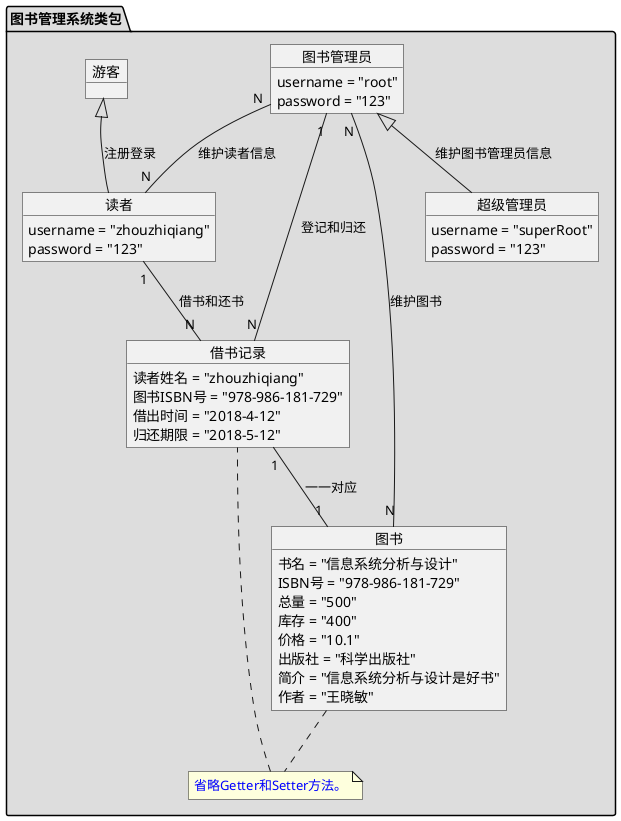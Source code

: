 @startuml

package "图书管理系统类包" #DDDDDD {
  
	object 图书管理员 {
		 username = "root"
		 password = "123"
	}
	object 超级管理员 {
		 username = "superRoot"
		 password = "123"
	}
	
	
	object 读者 {
	 	username = "zhouzhiqiang"
		password = "123"
	}
	object 游客 {
		
	}

	object 图书 {
	 	书名 = "信息系统分析与设计"
	 	ISBN号 = "978-986-181-729"
	 	总量 = "500"
	 	库存 = "400"
	 	价格 = "10.1"
	 	出版社 = "科学出版社"
	 	简介 = "信息系统分析与设计是好书"
	 	作者 = "王晓敏"
	}

	object 借书记录 {
	 	读者姓名 = "zhouzhiqiang"
	 	图书ISBN号 = "978-986-181-729"
	 	借出时间 = "2018-4-12"
	 	归还期限 = "2018-5-12"
	}

	note "<color:blue>省略Getter和Setter方法。</color>" as note1

	图书 .. note1
	note1 .. 借书记录

	图书管理员 <|-- 超级管理员 : 维护图书管理员信息
	游客 <|-- 读者 : 注册登录
	读者 "1" -- "N" 借书记录 : 借书和还书
	借书记录 "1" -- "1" 图书 : 一一对应
	借书记录 "N" -- "1" 图书管理员 : 登记和归还
	图书管理员 "N" -- "N" 图书 : 维护图书
	图书管理员 "N" -- "N" 读者 : 维护读者信息

  
}


@enduml